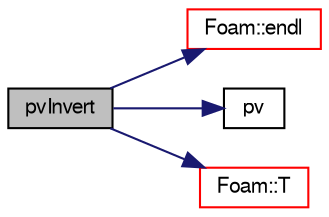 digraph "pvInvert"
{
  bgcolor="transparent";
  edge [fontname="FreeSans",fontsize="10",labelfontname="FreeSans",labelfontsize="10"];
  node [fontname="FreeSans",fontsize="10",shape=record];
  rankdir="LR";
  Node560 [label="pvInvert",height=0.2,width=0.4,color="black", fillcolor="grey75", style="filled", fontcolor="black"];
  Node560 -> Node561 [color="midnightblue",fontsize="10",style="solid",fontname="FreeSans"];
  Node561 [label="Foam::endl",height=0.2,width=0.4,color="red",URL="$a21124.html#a2db8fe02a0d3909e9351bb4275b23ce4",tooltip="Add newline and flush stream. "];
  Node560 -> Node563 [color="midnightblue",fontsize="10",style="solid",fontname="FreeSans"];
  Node563 [label="pv",height=0.2,width=0.4,color="black",URL="$a29954.html#ab6c48215446173bc01773d033ac8e337",tooltip="Vapour pressure [Pa]. "];
  Node560 -> Node564 [color="midnightblue",fontsize="10",style="solid",fontname="FreeSans"];
  Node564 [label="Foam::T",height=0.2,width=0.4,color="red",URL="$a21124.html#ae57fda0abb14bb0944947c463c6e09d4"];
}

